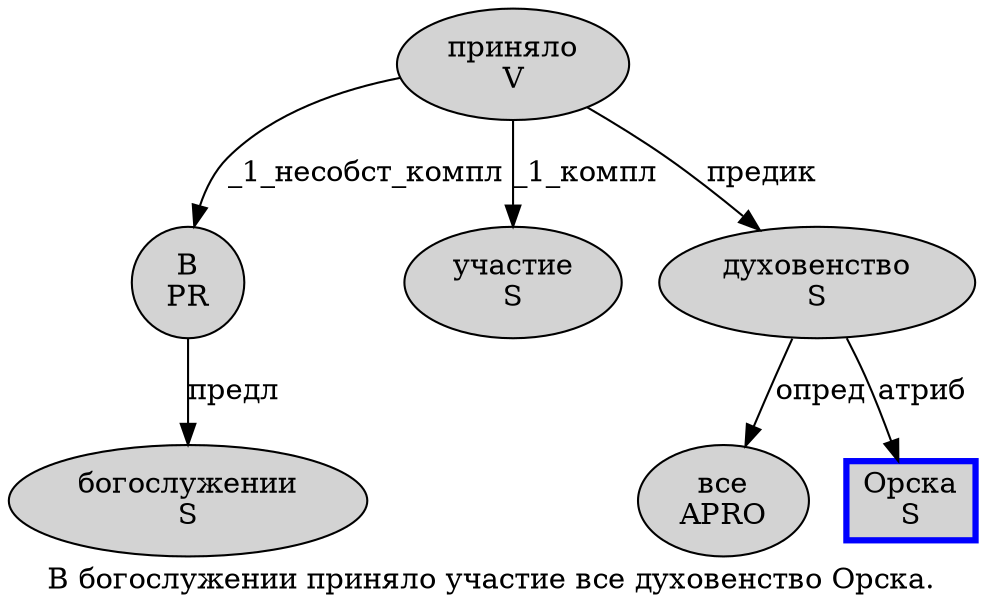 digraph SENTENCE_1439 {
	graph [label="В богослужении приняло участие все духовенство Орска."]
	node [style=filled]
		0 [label="В
PR" color="" fillcolor=lightgray penwidth=1 shape=ellipse]
		1 [label="богослужении
S" color="" fillcolor=lightgray penwidth=1 shape=ellipse]
		2 [label="приняло
V" color="" fillcolor=lightgray penwidth=1 shape=ellipse]
		3 [label="участие
S" color="" fillcolor=lightgray penwidth=1 shape=ellipse]
		4 [label="все
APRO" color="" fillcolor=lightgray penwidth=1 shape=ellipse]
		5 [label="духовенство
S" color="" fillcolor=lightgray penwidth=1 shape=ellipse]
		6 [label="Орска
S" color=blue fillcolor=lightgray penwidth=3 shape=box]
			0 -> 1 [label="предл"]
			5 -> 4 [label="опред"]
			5 -> 6 [label="атриб"]
			2 -> 0 [label="_1_несобст_компл"]
			2 -> 3 [label="_1_компл"]
			2 -> 5 [label="предик"]
}